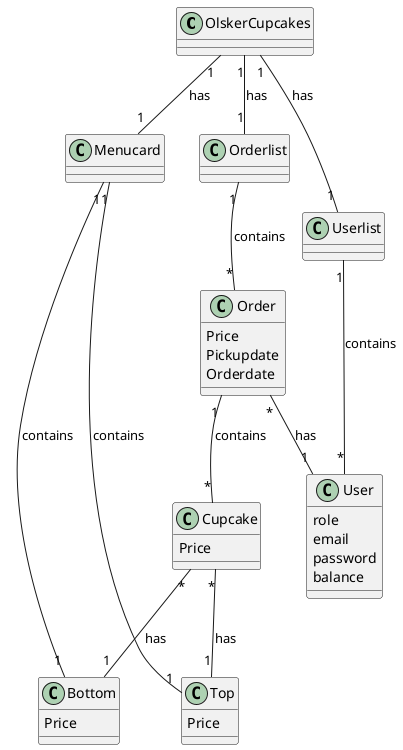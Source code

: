 @startuml
class OlskerCupcakes
class Cupcake {
    {field} Price
}
class Order {
    {field} Price
    {field} Pickupdate
    {field} Orderdate
}
class Orderlist
class Top {
    {field} Price
}
class Bottom {
    {field} Price
}
class Userlist
class User {
    {field} role
    {field} email
    {field} password
    {field} balance
}
class Menucard {

}


OlskerCupcakes "1" -- "1" Orderlist : has
Orderlist "1" -- "*" Order : contains
Order "1" -- "*" Cupcake : contains
Cupcake "*" -- "1" Top : has
Cupcake "*" -- "1" Bottom : has

OlskerCupcakes "1" -- "1" Userlist : has
Userlist "1" -- "*" User : contains
Order "*" -- "1" User : has

OlskerCupcakes "1" -- "1" Menucard : has
Menucard "1" - "1" Bottom : contains
Menucard "1" - "1" Top : contains

/' class LoginFunction
class RegisterFunction
OlskerCupcakes --> LoginFunction
LoginFunction --> User
OlskerCupcakes --> RegisterFunction
RegisterFunction --> Userlist : creates entry
Userlist -> LoginFunction : logs in '/

@enduml